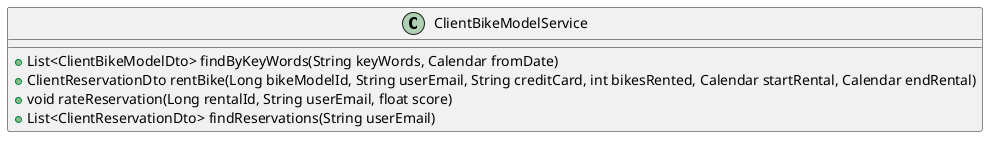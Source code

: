 @startuml

class ClientBikeModelService {
	+List<ClientBikeModelDto> findByKeyWords(String keyWords, Calendar fromDate)
	+ClientReservationDto rentBike(Long bikeModelId, String userEmail, String creditCard, int bikesRented, Calendar startRental, Calendar endRental)
	+void rateReservation(Long rentalId, String userEmail, float score)
	+List<ClientReservationDto> findReservations(String userEmail)
}

@enduml
